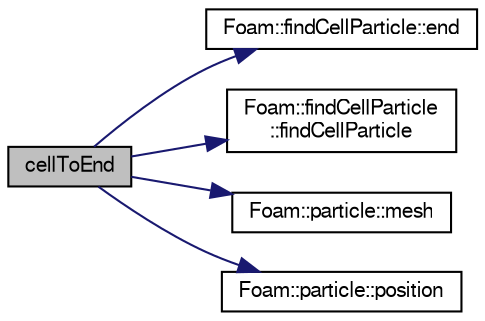 digraph "cellToEnd"
{
  bgcolor="transparent";
  edge [fontname="FreeSans",fontsize="10",labelfontname="FreeSans",labelfontsize="10"];
  node [fontname="FreeSans",fontsize="10",shape=record];
  rankdir="LR";
  Node7 [label="cellToEnd",height=0.2,width=0.4,color="black", fillcolor="grey75", style="filled", fontcolor="black"];
  Node7 -> Node8 [color="midnightblue",fontsize="10",style="solid",fontname="FreeSans"];
  Node8 [label="Foam::findCellParticle::end",height=0.2,width=0.4,color="black",URL="$a28738.html#a72b4d785f5eb8fe9af336e2398440f1a",tooltip="point to track to "];
  Node7 -> Node9 [color="midnightblue",fontsize="10",style="solid",fontname="FreeSans"];
  Node9 [label="Foam::findCellParticle\l::findCellParticle",height=0.2,width=0.4,color="black",URL="$a28738.html#a9399bfa1ea075cd61961aa1451d728e5",tooltip="Construct from components. "];
  Node7 -> Node10 [color="midnightblue",fontsize="10",style="solid",fontname="FreeSans"];
  Node10 [label="Foam::particle::mesh",height=0.2,width=0.4,color="black",URL="$a23586.html#a458b970a506d9f4c727dae3f97d98e2a",tooltip="Return the mesh database. "];
  Node7 -> Node11 [color="midnightblue",fontsize="10",style="solid",fontname="FreeSans"];
  Node11 [label="Foam::particle::position",height=0.2,width=0.4,color="black",URL="$a23586.html#aec20ad6ba1a80369ac11240fe4b9360e",tooltip="Return current particle position. "];
}

